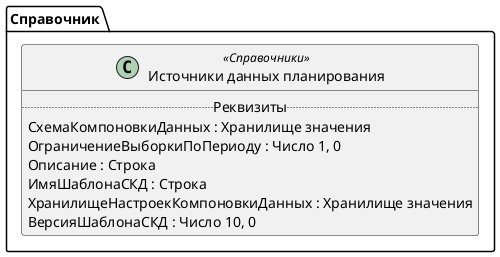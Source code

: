 ﻿@startuml ИсточникиДанныхПланирования
'!include templates.wsd
'..\include templates.wsd
class Справочник.ИсточникиДанныхПланирования as "Источники данных планирования" <<Справочники>>
{
..Реквизиты..
СхемаКомпоновкиДанных : Хранилище значения
ОграничениеВыборкиПоПериоду : Число 1, 0
Описание : Строка
ИмяШаблонаСКД : Строка
ХранилищеНастроекКомпоновкиДанных : Хранилище значения
ВерсияШаблонаСКД : Число 10, 0
}
@enduml
